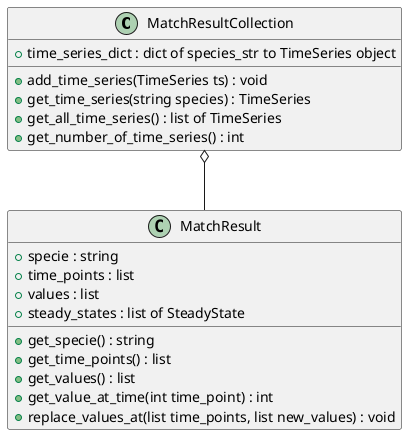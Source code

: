 @startuml

MatchResultCollection o-- MatchResult

'TimeSeries *-- SteadyState

class MatchResultCollection {
    +time_series_dict : dict of species_str to TimeSeries object
    +add_time_series(TimeSeries ts) : void
    +get_time_series(string species) : TimeSeries
    +get_all_time_series() : list of TimeSeries
    +get_number_of_time_series() : int
}

class MatchResult {
    +specie : string
    +time_points : list
    +values : list
    +steady_states : list of SteadyState
    +get_specie() : string
    +get_time_points() : list
    +get_values() : list
    +get_value_at_time(int time_point) : int
    +replace_values_at(list time_points, list new_values) : void
}

@enduml